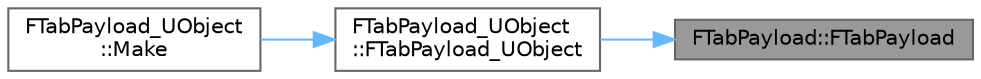 digraph "FTabPayload::FTabPayload"
{
 // INTERACTIVE_SVG=YES
 // LATEX_PDF_SIZE
  bgcolor="transparent";
  edge [fontname=Helvetica,fontsize=10,labelfontname=Helvetica,labelfontsize=10];
  node [fontname=Helvetica,fontsize=10,shape=box,height=0.2,width=0.4];
  rankdir="RL";
  Node1 [id="Node000001",label="FTabPayload::FTabPayload",height=0.2,width=0.4,color="gray40", fillcolor="grey60", style="filled", fontcolor="black",tooltip=" "];
  Node1 -> Node2 [id="edge1_Node000001_Node000002",dir="back",color="steelblue1",style="solid",tooltip=" "];
  Node2 [id="Node000002",label="FTabPayload_UObject\l::FTabPayload_UObject",height=0.2,width=0.4,color="grey40", fillcolor="white", style="filled",URL="$d6/d2e/structFTabPayload__UObject.html#aa92fa398a6d0f7ea63195cb0c65b69a0",tooltip=" "];
  Node2 -> Node3 [id="edge2_Node000002_Node000003",dir="back",color="steelblue1",style="solid",tooltip=" "];
  Node3 [id="Node000003",label="FTabPayload_UObject\l::Make",height=0.2,width=0.4,color="grey40", fillcolor="white", style="filled",URL="$d6/d2e/structFTabPayload__UObject.html#a78e6a04c40ec10b14cf8624ff32b13b9",tooltip=" "];
}
